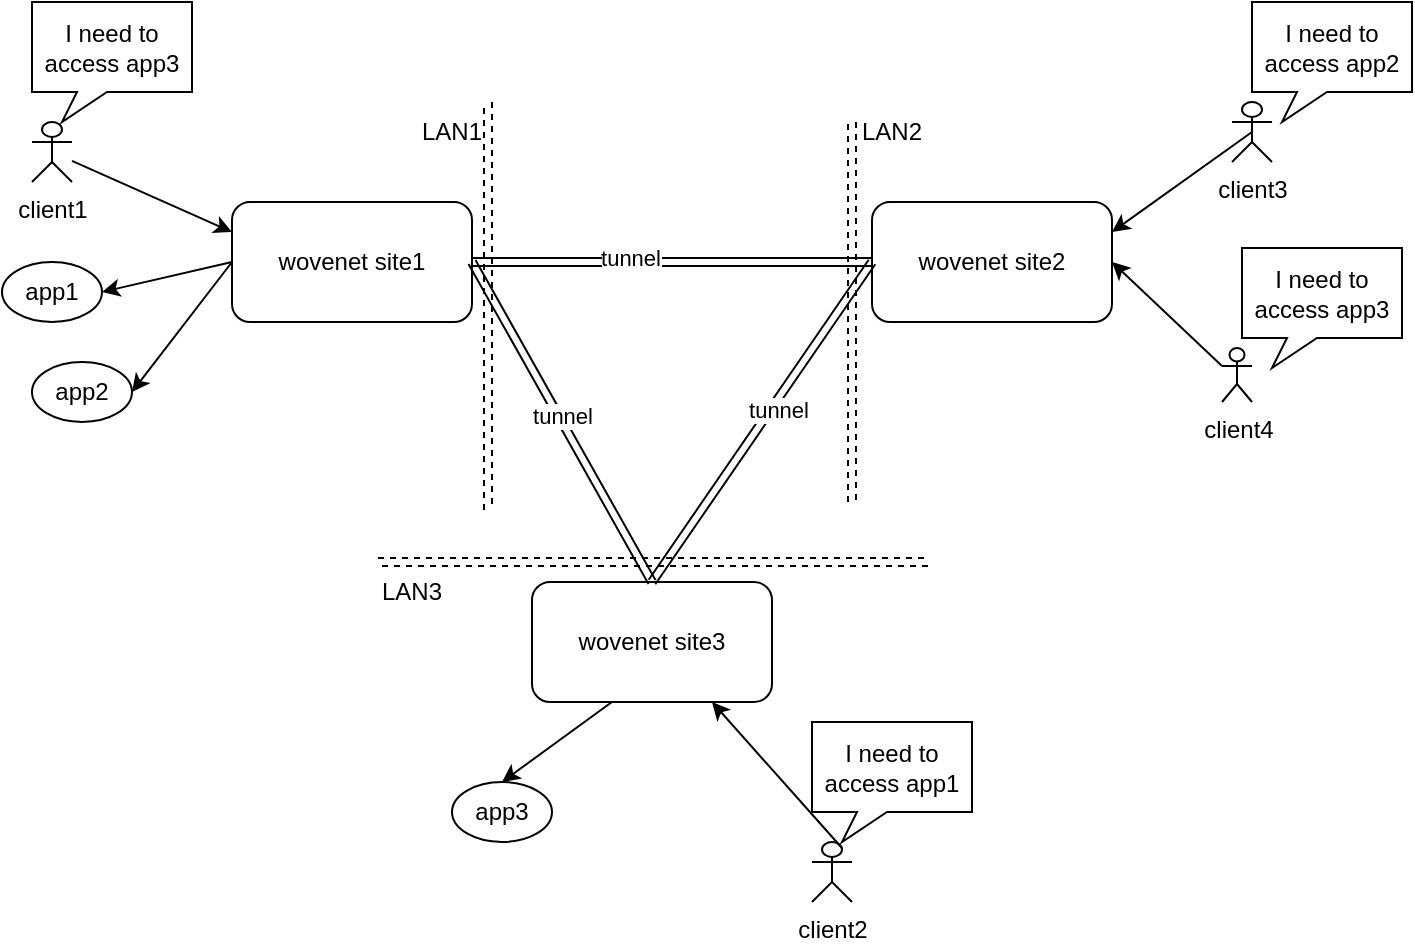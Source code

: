 <mxfile version="26.2.13">
  <diagram name="第 1 页" id="XxIdvfPsT50OVHPSUJlw">
    <mxGraphModel dx="1428" dy="777" grid="1" gridSize="10" guides="1" tooltips="1" connect="1" arrows="1" fold="1" page="1" pageScale="1" pageWidth="827" pageHeight="1169" math="0" shadow="0">
      <root>
        <mxCell id="0" />
        <mxCell id="1" parent="0" />
        <mxCell id="5cEkeA_gDzNrQTjtaeKf-12" value="wovenet site1" style="rounded=1;whiteSpace=wrap;html=1;" vertex="1" parent="1">
          <mxGeometry x="230" y="330" width="120" height="60" as="geometry" />
        </mxCell>
        <mxCell id="5cEkeA_gDzNrQTjtaeKf-13" value="client1" style="shape=umlActor;verticalLabelPosition=bottom;verticalAlign=top;html=1;outlineConnect=0;" vertex="1" parent="1">
          <mxGeometry x="130" y="290" width="20" height="30" as="geometry" />
        </mxCell>
        <mxCell id="5cEkeA_gDzNrQTjtaeKf-14" value="app1" style="ellipse;whiteSpace=wrap;html=1;" vertex="1" parent="1">
          <mxGeometry x="115" y="360" width="50" height="30" as="geometry" />
        </mxCell>
        <mxCell id="5cEkeA_gDzNrQTjtaeKf-15" value="app2" style="ellipse;whiteSpace=wrap;html=1;" vertex="1" parent="1">
          <mxGeometry x="130" y="410" width="50" height="30" as="geometry" />
        </mxCell>
        <mxCell id="5cEkeA_gDzNrQTjtaeKf-16" value="wovenet site2" style="rounded=1;whiteSpace=wrap;html=1;" vertex="1" parent="1">
          <mxGeometry x="550" y="330" width="120" height="60" as="geometry" />
        </mxCell>
        <mxCell id="5cEkeA_gDzNrQTjtaeKf-17" value="" style="shape=link;endArrow=classic;startArrow=classic;html=1;rounded=0;exitX=1;exitY=0.5;exitDx=0;exitDy=0;" edge="1" parent="1" source="5cEkeA_gDzNrQTjtaeKf-12">
          <mxGeometry width="100" height="100" relative="1" as="geometry">
            <mxPoint x="410" y="420" as="sourcePoint" />
            <mxPoint x="550" y="360" as="targetPoint" />
          </mxGeometry>
        </mxCell>
        <mxCell id="5cEkeA_gDzNrQTjtaeKf-53" value="tunnel" style="edgeLabel;html=1;align=center;verticalAlign=middle;resizable=0;points=[];" vertex="1" connectable="0" parent="5cEkeA_gDzNrQTjtaeKf-17">
          <mxGeometry x="-0.21" y="2" relative="1" as="geometry">
            <mxPoint as="offset" />
          </mxGeometry>
        </mxCell>
        <mxCell id="5cEkeA_gDzNrQTjtaeKf-18" value="wovenet site3" style="rounded=1;whiteSpace=wrap;html=1;" vertex="1" parent="1">
          <mxGeometry x="380" y="520" width="120" height="60" as="geometry" />
        </mxCell>
        <mxCell id="5cEkeA_gDzNrQTjtaeKf-19" value="" style="shape=link;endArrow=classic;startArrow=classic;html=1;rounded=0;exitX=1;exitY=0.5;exitDx=0;exitDy=0;entryX=0.5;entryY=0;entryDx=0;entryDy=0;" edge="1" parent="1" source="5cEkeA_gDzNrQTjtaeKf-12" target="5cEkeA_gDzNrQTjtaeKf-18">
          <mxGeometry width="100" height="100" relative="1" as="geometry">
            <mxPoint x="370" y="360" as="sourcePoint" />
            <mxPoint x="560" y="370" as="targetPoint" />
          </mxGeometry>
        </mxCell>
        <mxCell id="5cEkeA_gDzNrQTjtaeKf-55" value="tunnel" style="edgeLabel;html=1;align=center;verticalAlign=middle;resizable=0;points=[];" vertex="1" connectable="0" parent="5cEkeA_gDzNrQTjtaeKf-19">
          <mxGeometry x="-0.029" y="1" relative="1" as="geometry">
            <mxPoint as="offset" />
          </mxGeometry>
        </mxCell>
        <mxCell id="5cEkeA_gDzNrQTjtaeKf-20" value="" style="shape=link;endArrow=classic;startArrow=classic;html=1;rounded=0;exitX=0;exitY=0.5;exitDx=0;exitDy=0;entryX=0.5;entryY=0;entryDx=0;entryDy=0;" edge="1" parent="1" source="5cEkeA_gDzNrQTjtaeKf-16" target="5cEkeA_gDzNrQTjtaeKf-18">
          <mxGeometry width="100" height="100" relative="1" as="geometry">
            <mxPoint x="360" y="370" as="sourcePoint" />
            <mxPoint x="480" y="460" as="targetPoint" />
          </mxGeometry>
        </mxCell>
        <mxCell id="5cEkeA_gDzNrQTjtaeKf-54" value="tunnel" style="edgeLabel;html=1;align=center;verticalAlign=middle;resizable=0;points=[];" vertex="1" connectable="0" parent="5cEkeA_gDzNrQTjtaeKf-20">
          <mxGeometry x="-0.106" y="3" relative="1" as="geometry">
            <mxPoint as="offset" />
          </mxGeometry>
        </mxCell>
        <mxCell id="5cEkeA_gDzNrQTjtaeKf-21" value="app3" style="ellipse;whiteSpace=wrap;html=1;" vertex="1" parent="1">
          <mxGeometry x="340" y="620" width="50" height="30" as="geometry" />
        </mxCell>
        <mxCell id="5cEkeA_gDzNrQTjtaeKf-24" value="" style="shape=link;endArrow=classic;startArrow=classic;html=1;rounded=0;dashed=1;" edge="1" parent="1">
          <mxGeometry width="100" height="100" relative="1" as="geometry">
            <mxPoint x="303" y="510" as="sourcePoint" />
            <mxPoint x="578" y="510" as="targetPoint" />
          </mxGeometry>
        </mxCell>
        <mxCell id="5cEkeA_gDzNrQTjtaeKf-25" value="client2" style="shape=umlActor;verticalLabelPosition=bottom;verticalAlign=top;html=1;outlineConnect=0;" vertex="1" parent="1">
          <mxGeometry x="520" y="650" width="20" height="30" as="geometry" />
        </mxCell>
        <mxCell id="5cEkeA_gDzNrQTjtaeKf-26" value="" style="endArrow=classic;html=1;rounded=0;exitX=0.75;exitY=0.1;exitDx=0;exitDy=0;exitPerimeter=0;entryX=0.75;entryY=1;entryDx=0;entryDy=0;" edge="1" parent="1" source="5cEkeA_gDzNrQTjtaeKf-25" target="5cEkeA_gDzNrQTjtaeKf-18">
          <mxGeometry width="50" height="50" relative="1" as="geometry">
            <mxPoint x="290" y="560" as="sourcePoint" />
            <mxPoint x="340" y="510" as="targetPoint" />
          </mxGeometry>
        </mxCell>
        <mxCell id="5cEkeA_gDzNrQTjtaeKf-30" value="" style="endArrow=classic;html=1;rounded=0;exitX=0;exitY=0.5;exitDx=0;exitDy=0;entryX=1;entryY=0.5;entryDx=0;entryDy=0;" edge="1" parent="1" source="5cEkeA_gDzNrQTjtaeKf-12" target="5cEkeA_gDzNrQTjtaeKf-14">
          <mxGeometry width="50" height="50" relative="1" as="geometry">
            <mxPoint x="290" y="610" as="sourcePoint" />
            <mxPoint x="340" y="560" as="targetPoint" />
          </mxGeometry>
        </mxCell>
        <mxCell id="5cEkeA_gDzNrQTjtaeKf-31" value="" style="endArrow=classic;html=1;rounded=0;exitX=0;exitY=0.5;exitDx=0;exitDy=0;entryX=1;entryY=0.5;entryDx=0;entryDy=0;" edge="1" parent="1" source="5cEkeA_gDzNrQTjtaeKf-12" target="5cEkeA_gDzNrQTjtaeKf-15">
          <mxGeometry width="50" height="50" relative="1" as="geometry">
            <mxPoint x="290" y="610" as="sourcePoint" />
            <mxPoint x="340" y="560" as="targetPoint" />
          </mxGeometry>
        </mxCell>
        <mxCell id="5cEkeA_gDzNrQTjtaeKf-33" value="" style="endArrow=classic;html=1;rounded=0;exitX=0.333;exitY=1;exitDx=0;exitDy=0;exitPerimeter=0;entryX=0.5;entryY=0;entryDx=0;entryDy=0;" edge="1" parent="1" source="5cEkeA_gDzNrQTjtaeKf-18" target="5cEkeA_gDzNrQTjtaeKf-21">
          <mxGeometry width="50" height="50" relative="1" as="geometry">
            <mxPoint x="290" y="560" as="sourcePoint" />
            <mxPoint x="340" y="510" as="targetPoint" />
          </mxGeometry>
        </mxCell>
        <mxCell id="5cEkeA_gDzNrQTjtaeKf-34" value="" style="endArrow=classic;html=1;rounded=0;entryX=0;entryY=0.25;entryDx=0;entryDy=0;" edge="1" parent="1" source="5cEkeA_gDzNrQTjtaeKf-13" target="5cEkeA_gDzNrQTjtaeKf-12">
          <mxGeometry width="50" height="50" relative="1" as="geometry">
            <mxPoint x="290" y="610" as="sourcePoint" />
            <mxPoint x="340" y="560" as="targetPoint" />
          </mxGeometry>
        </mxCell>
        <mxCell id="5cEkeA_gDzNrQTjtaeKf-35" value="client3" style="shape=umlActor;verticalLabelPosition=bottom;verticalAlign=top;html=1;outlineConnect=0;" vertex="1" parent="1">
          <mxGeometry x="730" y="280" width="20" height="30" as="geometry" />
        </mxCell>
        <mxCell id="5cEkeA_gDzNrQTjtaeKf-38" value="" style="shape=link;endArrow=classic;startArrow=classic;html=1;rounded=0;dashed=1;" edge="1" parent="1">
          <mxGeometry width="100" height="100" relative="1" as="geometry">
            <mxPoint x="540" y="480" as="sourcePoint" />
            <mxPoint x="540" y="290" as="targetPoint" />
          </mxGeometry>
        </mxCell>
        <mxCell id="5cEkeA_gDzNrQTjtaeKf-39" value="" style="shape=link;endArrow=classic;startArrow=classic;html=1;rounded=0;dashed=1;" edge="1" parent="1">
          <mxGeometry width="100" height="100" relative="1" as="geometry">
            <mxPoint x="358" y="484" as="sourcePoint" />
            <mxPoint x="358" y="280" as="targetPoint" />
          </mxGeometry>
        </mxCell>
        <mxCell id="5cEkeA_gDzNrQTjtaeKf-41" value="LAN1" style="text;html=1;align=center;verticalAlign=middle;whiteSpace=wrap;rounded=0;" vertex="1" parent="1">
          <mxGeometry x="310" y="280" width="60" height="30" as="geometry" />
        </mxCell>
        <mxCell id="5cEkeA_gDzNrQTjtaeKf-42" value="LAN2" style="text;html=1;align=center;verticalAlign=middle;whiteSpace=wrap;rounded=0;" vertex="1" parent="1">
          <mxGeometry x="530" y="280" width="60" height="30" as="geometry" />
        </mxCell>
        <mxCell id="5cEkeA_gDzNrQTjtaeKf-43" value="LAN3" style="text;html=1;align=center;verticalAlign=middle;whiteSpace=wrap;rounded=0;" vertex="1" parent="1">
          <mxGeometry x="290" y="510" width="60" height="30" as="geometry" />
        </mxCell>
        <mxCell id="5cEkeA_gDzNrQTjtaeKf-45" value="I need to access app3" style="whiteSpace=wrap;html=1;shape=mxgraph.basic.rectCallout;dx=30;dy=15;boundedLbl=1;" vertex="1" parent="1">
          <mxGeometry x="130" y="230" width="80" height="60" as="geometry" />
        </mxCell>
        <mxCell id="5cEkeA_gDzNrQTjtaeKf-46" value="I need to access app1" style="whiteSpace=wrap;html=1;shape=mxgraph.basic.rectCallout;dx=30;dy=15;boundedLbl=1;" vertex="1" parent="1">
          <mxGeometry x="520" y="590" width="80" height="60" as="geometry" />
        </mxCell>
        <mxCell id="5cEkeA_gDzNrQTjtaeKf-47" value="I need to access app2" style="whiteSpace=wrap;html=1;shape=mxgraph.basic.rectCallout;dx=30;dy=15;boundedLbl=1;" vertex="1" parent="1">
          <mxGeometry x="740" y="230" width="80" height="60" as="geometry" />
        </mxCell>
        <mxCell id="5cEkeA_gDzNrQTjtaeKf-48" value="" style="endArrow=classic;html=1;rounded=0;exitX=0.5;exitY=0.5;exitDx=0;exitDy=0;exitPerimeter=0;entryX=1;entryY=0.25;entryDx=0;entryDy=0;" edge="1" parent="1" source="5cEkeA_gDzNrQTjtaeKf-35" target="5cEkeA_gDzNrQTjtaeKf-16">
          <mxGeometry width="50" height="50" relative="1" as="geometry">
            <mxPoint x="290" y="610" as="sourcePoint" />
            <mxPoint x="340" y="560" as="targetPoint" />
          </mxGeometry>
        </mxCell>
        <mxCell id="5cEkeA_gDzNrQTjtaeKf-49" value="client4" style="shape=umlActor;verticalLabelPosition=bottom;verticalAlign=top;html=1;outlineConnect=0;" vertex="1" parent="1">
          <mxGeometry x="725" y="403" width="15" height="27" as="geometry" />
        </mxCell>
        <mxCell id="5cEkeA_gDzNrQTjtaeKf-50" value="I need to access app3" style="whiteSpace=wrap;html=1;shape=mxgraph.basic.rectCallout;dx=30;dy=15;boundedLbl=1;" vertex="1" parent="1">
          <mxGeometry x="735" y="353" width="80" height="60" as="geometry" />
        </mxCell>
        <mxCell id="5cEkeA_gDzNrQTjtaeKf-51" value="" style="endArrow=classic;html=1;rounded=0;exitX=0;exitY=0.333;exitDx=0;exitDy=0;exitPerimeter=0;entryX=1;entryY=0.5;entryDx=0;entryDy=0;" edge="1" parent="1" source="5cEkeA_gDzNrQTjtaeKf-49" target="5cEkeA_gDzNrQTjtaeKf-16">
          <mxGeometry width="50" height="50" relative="1" as="geometry">
            <mxPoint x="290" y="610" as="sourcePoint" />
            <mxPoint x="340" y="560" as="targetPoint" />
          </mxGeometry>
        </mxCell>
        <mxCell id="5cEkeA_gDzNrQTjtaeKf-56" value="" style="curved=1;endArrow=classic;html=1;rounded=0;strokeColor=none;" edge="1" parent="1">
          <mxGeometry width="50" height="50" relative="1" as="geometry">
            <mxPoint x="290" y="610" as="sourcePoint" />
            <mxPoint x="340" y="560" as="targetPoint" />
            <Array as="points">
              <mxPoint x="340" y="610" />
              <mxPoint x="290" y="560" />
            </Array>
          </mxGeometry>
        </mxCell>
      </root>
    </mxGraphModel>
  </diagram>
</mxfile>
